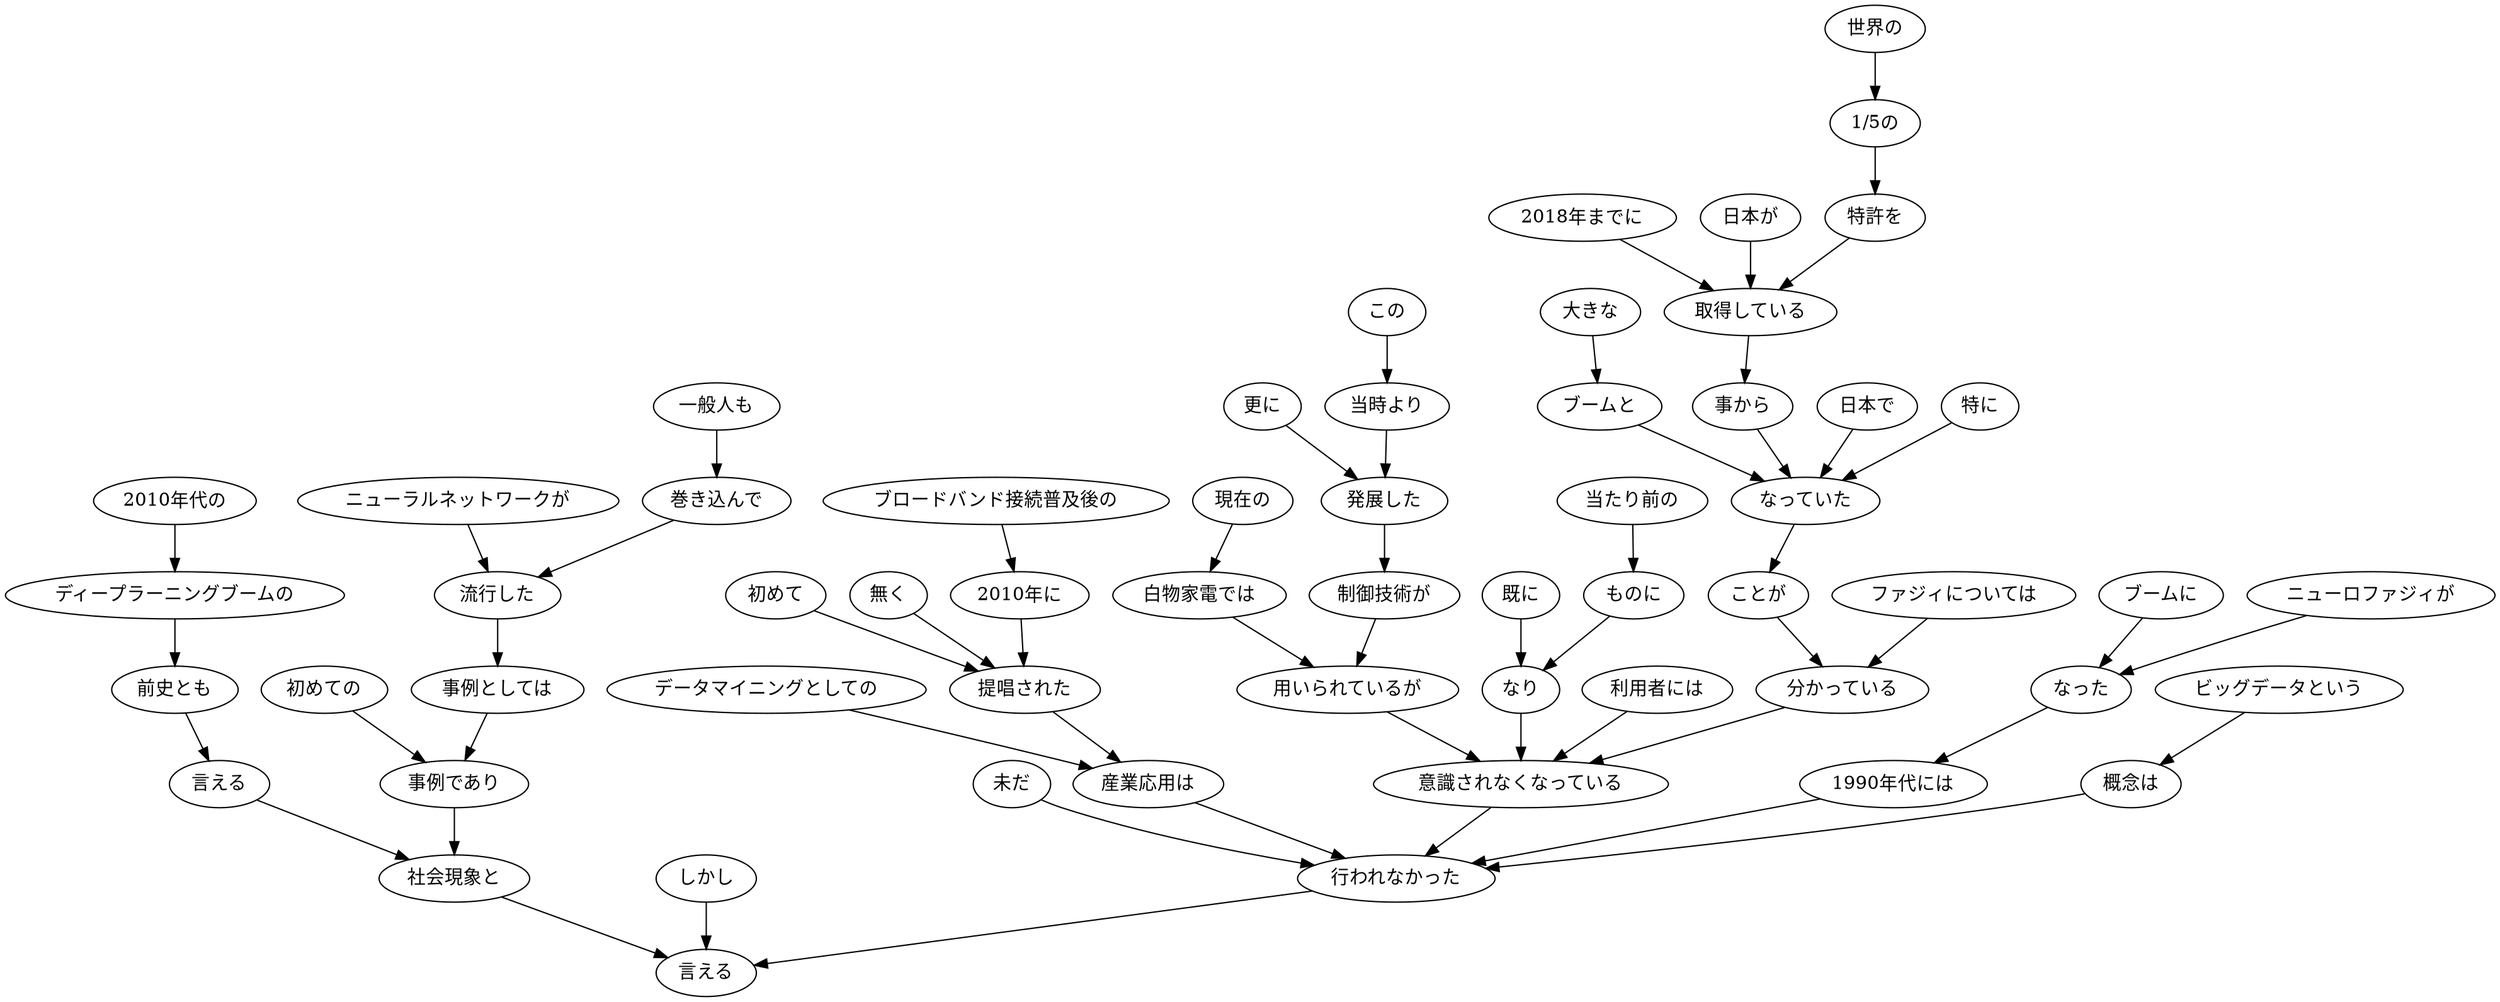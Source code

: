 // ans44
digraph {
	0 [label="ファジィについては"]
	14 [label="分かっている"]
	0 -> 14
	1 [label="2018年までに"]
	6 [label="取得している"]
	1 -> 6
	2 [label="日本が"]
	6 [label="取得している"]
	2 -> 6
	3 [label="世界の"]
	4 [label="1/5の"]
	3 -> 4
	4 [label="1/5の"]
	5 [label="特許を"]
	4 -> 5
	5 [label="特許を"]
	6 [label="取得している"]
	5 -> 6
	6 [label="取得している"]
	7 [label="事から"]
	6 -> 7
	7 [label="事から"]
	12 [label="なっていた"]
	7 -> 12
	8 [label="日本で"]
	12 [label="なっていた"]
	8 -> 12
	9 [label="特に"]
	12 [label="なっていた"]
	9 -> 12
	10 [label="大きな"]
	11 [label="ブームと"]
	10 -> 11
	11 [label="ブームと"]
	12 [label="なっていた"]
	11 -> 12
	12 [label="なっていた"]
	13 [label="ことが"]
	12 -> 13
	13 [label="ことが"]
	14 [label="分かっている"]
	13 -> 14
	14 [label="分かっている"]
	28 [label="意識されなくなっている"]
	14 -> 28
	15 [label="現在の"]
	16 [label="白物家電では"]
	15 -> 16
	16 [label="白物家電では"]
	22 [label="用いられているが"]
	16 -> 22
	17 [label="この"]
	18 [label="当時より"]
	17 -> 18
	18 [label="当時より"]
	20 [label="発展した"]
	18 -> 20
	19 [label="更に"]
	20 [label="発展した"]
	19 -> 20
	20 [label="発展した"]
	21 [label="制御技術が"]
	20 -> 21
	21 [label="制御技術が"]
	22 [label="用いられているが"]
	21 -> 22
	22 [label="用いられているが"]
	28 [label="意識されなくなっている"]
	22 -> 28
	23 [label="既に"]
	26 [label="なり"]
	23 -> 26
	24 [label="当たり前の"]
	25 [label="ものに"]
	24 -> 25
	25 [label="ものに"]
	26 [label="なり"]
	25 -> 26
	26 [label="なり"]
	28 [label="意識されなくなっている"]
	26 -> 28
	27 [label="利用者には"]
	28 [label="意識されなくなっている"]
	27 -> 28
	28 [label="意識されなくなっている"]
	43 [label="行われなかった"]
	28 -> 43
	29 [label="ニューロファジィが"]
	31 [label="なった"]
	29 -> 31
	30 [label="ブームに"]
	31 [label="なった"]
	30 -> 31
	31 [label="なった"]
	32 [label="1990年代には"]
	31 -> 32
	32 [label="1990年代には"]
	43 [label="行われなかった"]
	32 -> 43
	33 [label="未だ"]
	43 [label="行われなかった"]
	33 -> 43
	34 [label="ビッグデータという"]
	35 [label="概念は"]
	34 -> 35
	35 [label="概念は"]
	43 [label="行われなかった"]
	35 -> 43
	36 [label="無く"]
	40 [label="提唱された"]
	36 -> 40
	37 [label="ブロードバンド接続普及後の"]
	38 [label="2010年に"]
	37 -> 38
	38 [label="2010年に"]
	40 [label="提唱された"]
	38 -> 40
	39 [label="初めて"]
	40 [label="提唱された"]
	39 -> 40
	40 [label="提唱された"]
	42 [label="産業応用は"]
	40 -> 42
	41 [label="データマイニングとしての"]
	42 [label="産業応用は"]
	41 -> 42
	42 [label="産業応用は"]
	43 [label="行われなかった"]
	42 -> 43
	43 [label="行われなかった"]
	57 [label="言える"]
	43 -> 57
	44 [label="しかし"]
	57 [label="言える"]
	44 -> 57
	45 [label="ニューラルネットワークが"]
	48 [label="流行した"]
	45 -> 48
	46 [label="一般人も"]
	47 [label="巻き込んで"]
	46 -> 47
	47 [label="巻き込んで"]
	48 [label="流行した"]
	47 -> 48
	48 [label="流行した"]
	49 [label="事例としては"]
	48 -> 49
	49 [label="事例としては"]
	51 [label="事例であり"]
	49 -> 51
	50 [label="初めての"]
	51 [label="事例であり"]
	50 -> 51
	51 [label="事例であり"]
	56 [label="社会現象と"]
	51 -> 56
	52 [label="2010年代の"]
	53 [label="ディープラーニングブームの"]
	52 -> 53
	53 [label="ディープラーニングブームの"]
	54 [label="前史とも"]
	53 -> 54
	54 [label="前史とも"]
	55 [label="言える"]
	54 -> 55
	55 [label="言える"]
	56 [label="社会現象と"]
	55 -> 56
	56 [label="社会現象と"]
	57 [label="言える"]
	56 -> 57
}
